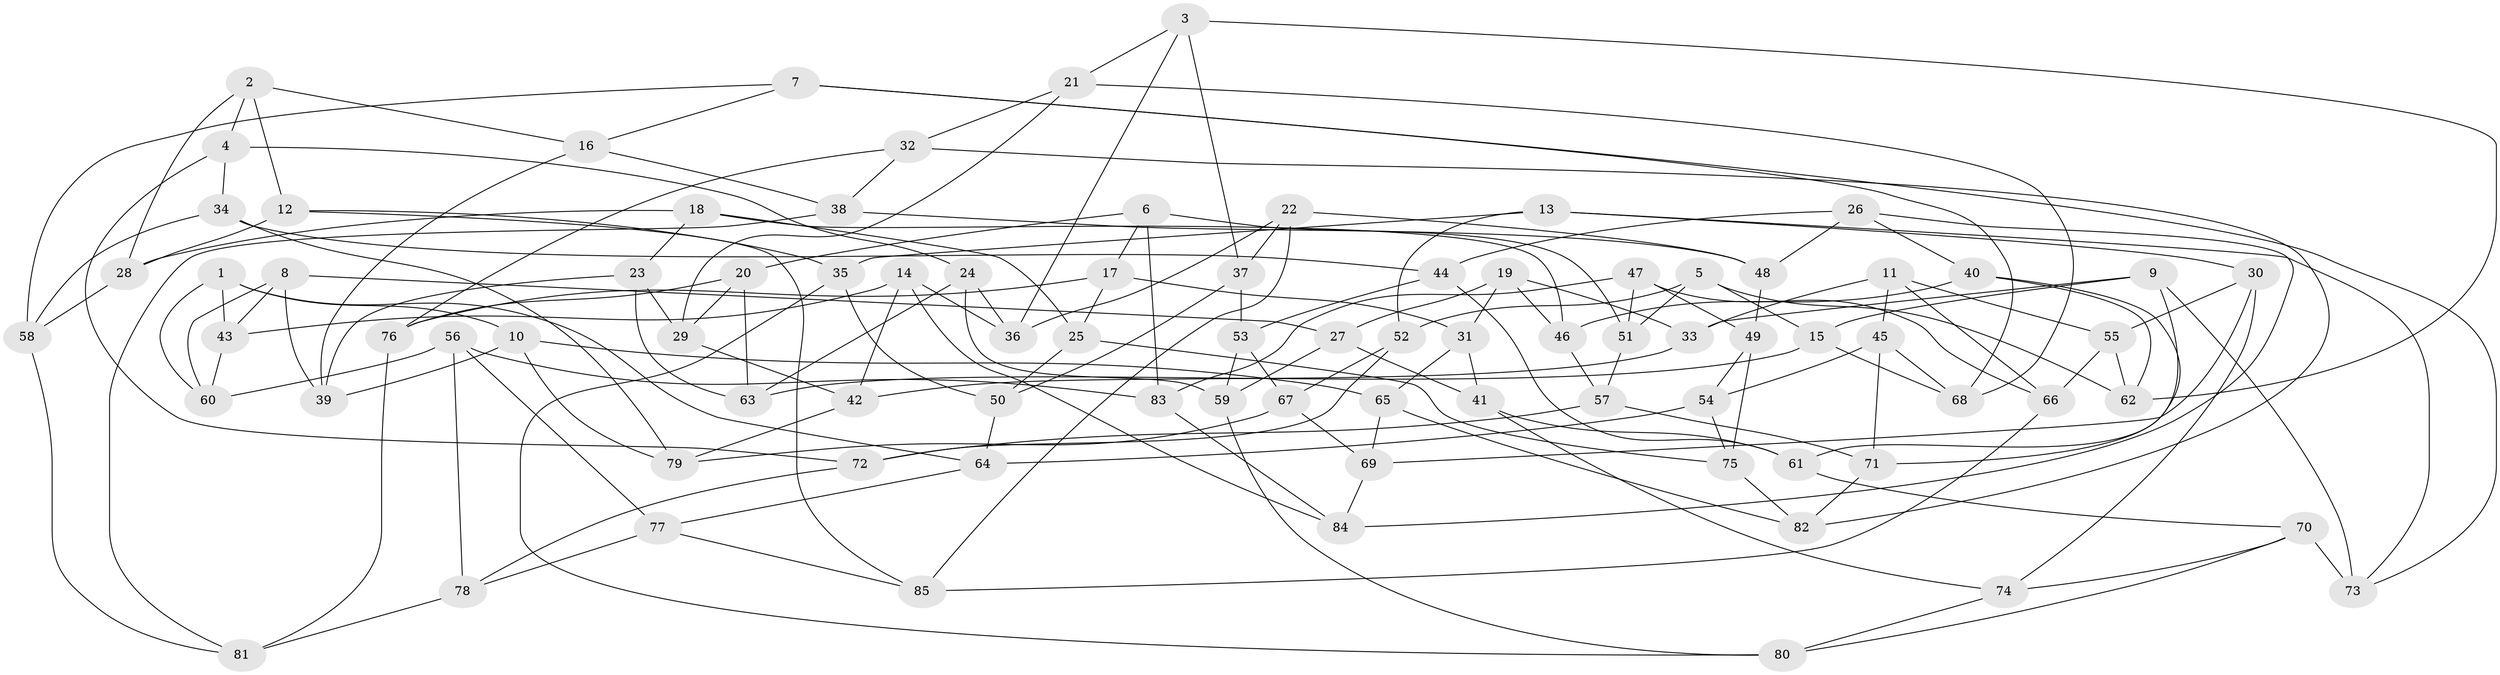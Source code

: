 // Generated by graph-tools (version 1.1) at 2025/03/03/09/25 03:03:03]
// undirected, 85 vertices, 170 edges
graph export_dot {
graph [start="1"]
  node [color=gray90,style=filled];
  1;
  2;
  3;
  4;
  5;
  6;
  7;
  8;
  9;
  10;
  11;
  12;
  13;
  14;
  15;
  16;
  17;
  18;
  19;
  20;
  21;
  22;
  23;
  24;
  25;
  26;
  27;
  28;
  29;
  30;
  31;
  32;
  33;
  34;
  35;
  36;
  37;
  38;
  39;
  40;
  41;
  42;
  43;
  44;
  45;
  46;
  47;
  48;
  49;
  50;
  51;
  52;
  53;
  54;
  55;
  56;
  57;
  58;
  59;
  60;
  61;
  62;
  63;
  64;
  65;
  66;
  67;
  68;
  69;
  70;
  71;
  72;
  73;
  74;
  75;
  76;
  77;
  78;
  79;
  80;
  81;
  82;
  83;
  84;
  85;
  1 -- 64;
  1 -- 60;
  1 -- 43;
  1 -- 10;
  2 -- 28;
  2 -- 16;
  2 -- 12;
  2 -- 4;
  3 -- 37;
  3 -- 62;
  3 -- 21;
  3 -- 36;
  4 -- 24;
  4 -- 72;
  4 -- 34;
  5 -- 51;
  5 -- 15;
  5 -- 52;
  5 -- 62;
  6 -- 20;
  6 -- 17;
  6 -- 83;
  6 -- 51;
  7 -- 16;
  7 -- 68;
  7 -- 58;
  7 -- 73;
  8 -- 39;
  8 -- 60;
  8 -- 27;
  8 -- 43;
  9 -- 33;
  9 -- 73;
  9 -- 61;
  9 -- 15;
  10 -- 65;
  10 -- 39;
  10 -- 79;
  11 -- 55;
  11 -- 33;
  11 -- 45;
  11 -- 66;
  12 -- 35;
  12 -- 28;
  12 -- 85;
  13 -- 73;
  13 -- 52;
  13 -- 35;
  13 -- 30;
  14 -- 43;
  14 -- 84;
  14 -- 42;
  14 -- 36;
  15 -- 68;
  15 -- 63;
  16 -- 39;
  16 -- 38;
  17 -- 76;
  17 -- 25;
  17 -- 31;
  18 -- 23;
  18 -- 25;
  18 -- 28;
  18 -- 46;
  19 -- 33;
  19 -- 46;
  19 -- 31;
  19 -- 27;
  20 -- 29;
  20 -- 63;
  20 -- 76;
  21 -- 68;
  21 -- 29;
  21 -- 32;
  22 -- 36;
  22 -- 37;
  22 -- 48;
  22 -- 85;
  23 -- 39;
  23 -- 63;
  23 -- 29;
  24 -- 59;
  24 -- 36;
  24 -- 63;
  25 -- 50;
  25 -- 75;
  26 -- 48;
  26 -- 44;
  26 -- 84;
  26 -- 40;
  27 -- 41;
  27 -- 59;
  28 -- 58;
  29 -- 42;
  30 -- 69;
  30 -- 55;
  30 -- 74;
  31 -- 41;
  31 -- 65;
  32 -- 82;
  32 -- 38;
  32 -- 76;
  33 -- 42;
  34 -- 79;
  34 -- 58;
  34 -- 44;
  35 -- 50;
  35 -- 80;
  37 -- 53;
  37 -- 50;
  38 -- 81;
  38 -- 48;
  40 -- 46;
  40 -- 71;
  40 -- 62;
  41 -- 61;
  41 -- 74;
  42 -- 79;
  43 -- 60;
  44 -- 53;
  44 -- 61;
  45 -- 54;
  45 -- 68;
  45 -- 71;
  46 -- 57;
  47 -- 51;
  47 -- 49;
  47 -- 66;
  47 -- 83;
  48 -- 49;
  49 -- 75;
  49 -- 54;
  50 -- 64;
  51 -- 57;
  52 -- 72;
  52 -- 67;
  53 -- 59;
  53 -- 67;
  54 -- 64;
  54 -- 75;
  55 -- 62;
  55 -- 66;
  56 -- 60;
  56 -- 77;
  56 -- 78;
  56 -- 83;
  57 -- 71;
  57 -- 72;
  58 -- 81;
  59 -- 80;
  61 -- 70;
  64 -- 77;
  65 -- 82;
  65 -- 69;
  66 -- 85;
  67 -- 79;
  67 -- 69;
  69 -- 84;
  70 -- 73;
  70 -- 80;
  70 -- 74;
  71 -- 82;
  72 -- 78;
  74 -- 80;
  75 -- 82;
  76 -- 81;
  77 -- 85;
  77 -- 78;
  78 -- 81;
  83 -- 84;
}
